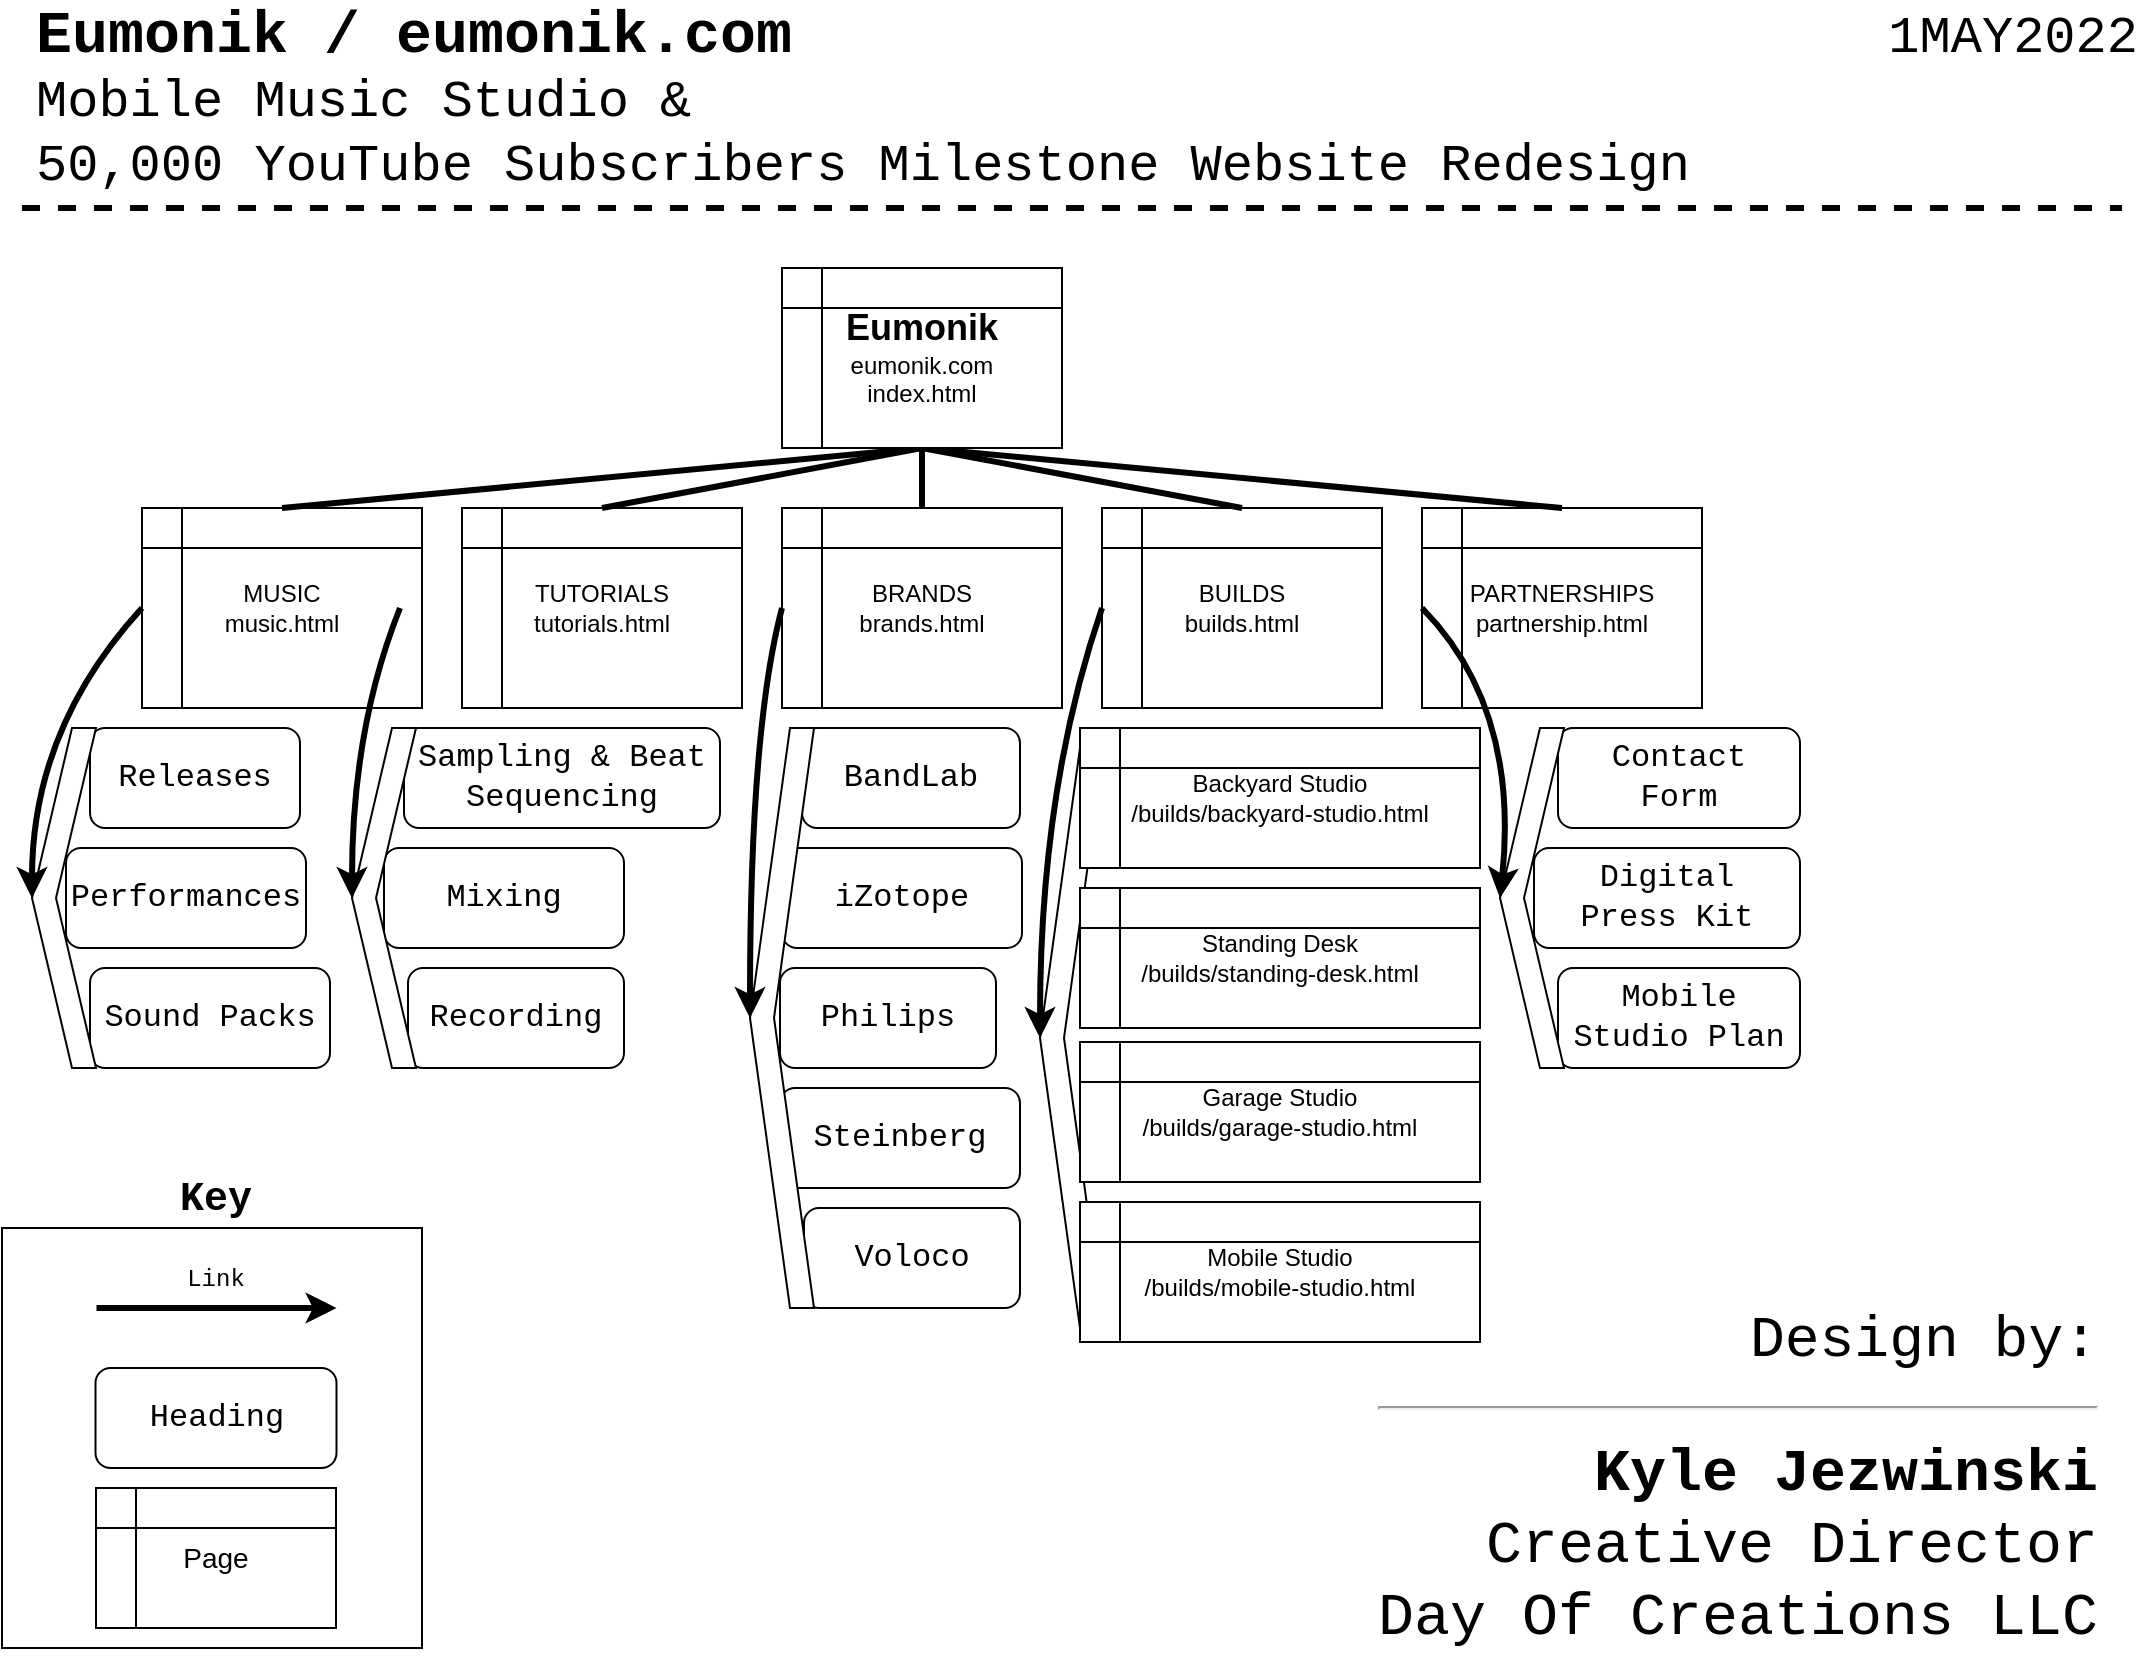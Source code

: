 <mxfile version="17.4.6" type="github">
  <diagram id="xalGUEY1jbddrHLXlYOY" name="Page-1">
    <mxGraphModel dx="1854" dy="1144" grid="1" gridSize="10" guides="1" tooltips="1" connect="1" arrows="1" fold="1" page="1" pageScale="1" pageWidth="1100" pageHeight="850" math="0" shadow="0">
      <root>
        <mxCell id="0" />
        <mxCell id="1" parent="0" />
        <mxCell id="8K8TTzSOVT5qWjFkLYJU-82" value="" style="shape=step;perimeter=stepPerimeter;whiteSpace=wrap;html=1;fixedSize=1;fontFamily=Courier New;fontSize=18;rotation=-180;" vertex="1" parent="1">
          <mxGeometry x="539" y="380" width="32" height="290" as="geometry" />
        </mxCell>
        <mxCell id="8K8TTzSOVT5qWjFkLYJU-2" value="&lt;font face=&quot;Courier New&quot; style=&quot;font-size: 26px&quot;&gt;&lt;b&gt;&lt;span style=&quot;font-size: 30px&quot;&gt;Eumonik /&amp;nbsp;&lt;/span&gt;&lt;span style=&quot;font-size: 30px&quot;&gt;eumonik.com&lt;/span&gt;&lt;br&gt;&lt;/b&gt;&lt;span&gt;Mobile Music Studio &amp;amp;&lt;br&gt;50,000 YouTube Subscribers Milestone&amp;nbsp;&lt;/span&gt;Website Redesign&lt;br&gt;&lt;/font&gt;" style="text;html=1;strokeColor=none;fillColor=none;align=left;verticalAlign=middle;whiteSpace=wrap;rounded=0;" vertex="1" parent="1">
          <mxGeometry x="35" y="10" width="1055" height="90" as="geometry" />
        </mxCell>
        <mxCell id="8K8TTzSOVT5qWjFkLYJU-30" value="MUSIC&lt;br&gt;music.html" style="shape=internalStorage;whiteSpace=wrap;html=1;backgroundOutline=1;" vertex="1" parent="1">
          <mxGeometry x="90" y="260" width="140" height="100" as="geometry" />
        </mxCell>
        <mxCell id="8K8TTzSOVT5qWjFkLYJU-31" value="TUTORIALS&lt;br&gt;tutorials.html" style="shape=internalStorage;whiteSpace=wrap;html=1;backgroundOutline=1;" vertex="1" parent="1">
          <mxGeometry x="250" y="260" width="140" height="100" as="geometry" />
        </mxCell>
        <mxCell id="8K8TTzSOVT5qWjFkLYJU-33" value="BRANDS&lt;br&gt;brands.html" style="shape=internalStorage;whiteSpace=wrap;html=1;backgroundOutline=1;" vertex="1" parent="1">
          <mxGeometry x="410" y="260" width="140" height="100" as="geometry" />
        </mxCell>
        <mxCell id="8K8TTzSOVT5qWjFkLYJU-34" value="BUILDS&lt;br&gt;builds.html" style="shape=internalStorage;whiteSpace=wrap;html=1;backgroundOutline=1;" vertex="1" parent="1">
          <mxGeometry x="570" y="260" width="140" height="100" as="geometry" />
        </mxCell>
        <mxCell id="8K8TTzSOVT5qWjFkLYJU-36" value="" style="endArrow=none;dashed=1;html=1;rounded=0;fontFamily=Courier New;fontSize=16;strokeWidth=3;" edge="1" parent="1">
          <mxGeometry width="50" height="50" relative="1" as="geometry">
            <mxPoint x="30" y="110" as="sourcePoint" />
            <mxPoint x="1080" y="110" as="targetPoint" />
          </mxGeometry>
        </mxCell>
        <mxCell id="8K8TTzSOVT5qWjFkLYJU-37" value="Garage Studio&lt;br&gt;/builds/garage-studio.html" style="shape=internalStorage;whiteSpace=wrap;html=1;backgroundOutline=1;" vertex="1" parent="1">
          <mxGeometry x="559" y="527" width="200" height="70" as="geometry" />
        </mxCell>
        <mxCell id="8K8TTzSOVT5qWjFkLYJU-38" value="Standing Desk&lt;br&gt;/builds/standing-desk.html" style="shape=internalStorage;whiteSpace=wrap;html=1;backgroundOutline=1;" vertex="1" parent="1">
          <mxGeometry x="559" y="450" width="200" height="70" as="geometry" />
        </mxCell>
        <mxCell id="8K8TTzSOVT5qWjFkLYJU-39" value="Mobile Studio&lt;br&gt;/builds/mobile-studio.html" style="shape=internalStorage;whiteSpace=wrap;html=1;backgroundOutline=1;" vertex="1" parent="1">
          <mxGeometry x="559" y="607" width="200" height="70" as="geometry" />
        </mxCell>
        <mxCell id="8K8TTzSOVT5qWjFkLYJU-45" value="" style="endArrow=none;html=1;rounded=0;fontFamily=Courier New;fontSize=16;strokeWidth=3;entryX=0.5;entryY=1;entryDx=0;entryDy=0;exitX=0.5;exitY=0;exitDx=0;exitDy=0;" edge="1" parent="1" source="8K8TTzSOVT5qWjFkLYJU-31">
          <mxGeometry width="50" height="50" relative="1" as="geometry">
            <mxPoint x="430" y="310" as="sourcePoint" />
            <mxPoint x="480" y="230" as="targetPoint" />
          </mxGeometry>
        </mxCell>
        <mxCell id="8K8TTzSOVT5qWjFkLYJU-46" value="" style="endArrow=none;html=1;rounded=0;fontFamily=Courier New;fontSize=16;strokeWidth=3;exitX=0.5;exitY=1;exitDx=0;exitDy=0;entryX=0.5;entryY=0;entryDx=0;entryDy=0;" edge="1" parent="1" target="8K8TTzSOVT5qWjFkLYJU-33">
          <mxGeometry width="50" height="50" relative="1" as="geometry">
            <mxPoint x="480" y="230" as="sourcePoint" />
            <mxPoint x="490" y="270" as="targetPoint" />
          </mxGeometry>
        </mxCell>
        <mxCell id="8K8TTzSOVT5qWjFkLYJU-47" value="" style="endArrow=none;html=1;rounded=0;fontFamily=Courier New;fontSize=16;strokeWidth=3;exitX=0.5;exitY=1;exitDx=0;exitDy=0;entryX=0.5;entryY=0;entryDx=0;entryDy=0;" edge="1" parent="1" target="8K8TTzSOVT5qWjFkLYJU-34">
          <mxGeometry width="50" height="50" relative="1" as="geometry">
            <mxPoint x="480" y="230" as="sourcePoint" />
            <mxPoint x="500" y="280" as="targetPoint" />
          </mxGeometry>
        </mxCell>
        <mxCell id="8K8TTzSOVT5qWjFkLYJU-48" value="" style="endArrow=none;html=1;rounded=0;fontFamily=Courier New;fontSize=16;strokeWidth=3;exitX=0.5;exitY=1;exitDx=0;exitDy=0;entryX=0.5;entryY=0;entryDx=0;entryDy=0;" edge="1" parent="1" target="8K8TTzSOVT5qWjFkLYJU-30">
          <mxGeometry width="50" height="50" relative="1" as="geometry">
            <mxPoint x="480" y="230" as="sourcePoint" />
            <mxPoint x="510" y="290" as="targetPoint" />
          </mxGeometry>
        </mxCell>
        <mxCell id="8K8TTzSOVT5qWjFkLYJU-53" value="&lt;font style=&quot;font-size: 16px&quot;&gt;Performances&lt;br&gt;&lt;/font&gt;" style="rounded=1;whiteSpace=wrap;html=1;fontFamily=Courier New;fontSize=12;" vertex="1" parent="1">
          <mxGeometry x="52" y="430" width="120" height="50" as="geometry" />
        </mxCell>
        <mxCell id="8K8TTzSOVT5qWjFkLYJU-54" value="&lt;font style=&quot;font-size: 16px&quot;&gt;Releases&lt;br&gt;&lt;/font&gt;" style="rounded=1;whiteSpace=wrap;html=1;fontFamily=Courier New;fontSize=12;" vertex="1" parent="1">
          <mxGeometry x="64" y="370" width="105" height="50" as="geometry" />
        </mxCell>
        <mxCell id="8K8TTzSOVT5qWjFkLYJU-55" value="PARTNERSHIPS&lt;br&gt;partnership.html" style="shape=internalStorage;whiteSpace=wrap;html=1;backgroundOutline=1;" vertex="1" parent="1">
          <mxGeometry x="730" y="260" width="140" height="100" as="geometry" />
        </mxCell>
        <mxCell id="8K8TTzSOVT5qWjFkLYJU-56" value="" style="endArrow=none;html=1;rounded=0;fontFamily=Courier New;fontSize=16;strokeWidth=3;exitX=0.5;exitY=0;exitDx=0;exitDy=0;entryX=0.5;entryY=1;entryDx=0;entryDy=0;" edge="1" parent="1" source="8K8TTzSOVT5qWjFkLYJU-55">
          <mxGeometry width="50" height="50" relative="1" as="geometry">
            <mxPoint x="845" y="170" as="sourcePoint" />
            <mxPoint x="480" y="230" as="targetPoint" />
          </mxGeometry>
        </mxCell>
        <mxCell id="8K8TTzSOVT5qWjFkLYJU-62" value="Backyard Studio&lt;br&gt;/builds/backyard-studio.html" style="shape=internalStorage;whiteSpace=wrap;html=1;backgroundOutline=1;" vertex="1" parent="1">
          <mxGeometry x="559" y="370" width="200" height="70" as="geometry" />
        </mxCell>
        <mxCell id="8K8TTzSOVT5qWjFkLYJU-63" value="&lt;font style=&quot;font-size: 16px&quot;&gt;Sound Packs&lt;br&gt;&lt;/font&gt;" style="rounded=1;whiteSpace=wrap;html=1;fontFamily=Courier New;fontSize=12;" vertex="1" parent="1">
          <mxGeometry x="64" y="490" width="120" height="50" as="geometry" />
        </mxCell>
        <mxCell id="8K8TTzSOVT5qWjFkLYJU-64" value="&lt;font style=&quot;font-size: 18px&quot;&gt;&lt;b&gt;Eumonik&lt;/b&gt;&lt;/font&gt;&lt;br&gt;eumonik.com&lt;br&gt;index.html" style="shape=internalStorage;whiteSpace=wrap;html=1;backgroundOutline=1;" vertex="1" parent="1">
          <mxGeometry x="410" y="140" width="140" height="90" as="geometry" />
        </mxCell>
        <mxCell id="8K8TTzSOVT5qWjFkLYJU-65" value="" style="shape=step;perimeter=stepPerimeter;whiteSpace=wrap;html=1;fixedSize=1;fontFamily=Courier New;fontSize=18;rotation=-180;" vertex="1" parent="1">
          <mxGeometry x="35" y="370" width="32" height="170" as="geometry" />
        </mxCell>
        <mxCell id="8K8TTzSOVT5qWjFkLYJU-66" value="" style="curved=1;endArrow=classic;html=1;rounded=0;fontFamily=Courier New;fontSize=18;strokeWidth=3;exitX=0;exitY=0.5;exitDx=0;exitDy=0;entryX=1;entryY=0.5;entryDx=0;entryDy=0;" edge="1" parent="1" source="8K8TTzSOVT5qWjFkLYJU-30" target="8K8TTzSOVT5qWjFkLYJU-65">
          <mxGeometry width="50" height="50" relative="1" as="geometry">
            <mxPoint x="-11" y="260" as="sourcePoint" />
            <mxPoint x="35" y="310" as="targetPoint" />
            <Array as="points">
              <mxPoint x="35" y="370" />
            </Array>
          </mxGeometry>
        </mxCell>
        <mxCell id="8K8TTzSOVT5qWjFkLYJU-69" value="&lt;font style=&quot;font-size: 16px&quot;&gt;Mixing&lt;br&gt;&lt;/font&gt;" style="rounded=1;whiteSpace=wrap;html=1;fontFamily=Courier New;fontSize=12;" vertex="1" parent="1">
          <mxGeometry x="211" y="430" width="120" height="50" as="geometry" />
        </mxCell>
        <mxCell id="8K8TTzSOVT5qWjFkLYJU-70" value="&lt;font style=&quot;font-size: 16px&quot;&gt;Recording&lt;br&gt;&lt;/font&gt;" style="rounded=1;whiteSpace=wrap;html=1;fontFamily=Courier New;fontSize=12;" vertex="1" parent="1">
          <mxGeometry x="223" y="490" width="108" height="50" as="geometry" />
        </mxCell>
        <mxCell id="8K8TTzSOVT5qWjFkLYJU-71" value="&lt;font style=&quot;font-size: 16px&quot;&gt;Sampling &amp;amp; Beat Sequencing&lt;br&gt;&lt;/font&gt;" style="rounded=1;whiteSpace=wrap;html=1;fontFamily=Courier New;fontSize=12;" vertex="1" parent="1">
          <mxGeometry x="221" y="370" width="158" height="50" as="geometry" />
        </mxCell>
        <mxCell id="8K8TTzSOVT5qWjFkLYJU-67" value="" style="shape=step;perimeter=stepPerimeter;whiteSpace=wrap;html=1;fixedSize=1;fontFamily=Courier New;fontSize=18;rotation=-180;" vertex="1" parent="1">
          <mxGeometry x="195" y="370" width="32" height="170" as="geometry" />
        </mxCell>
        <mxCell id="8K8TTzSOVT5qWjFkLYJU-68" value="" style="curved=1;endArrow=classic;html=1;rounded=0;fontFamily=Courier New;fontSize=18;strokeWidth=3;exitX=0;exitY=0.5;exitDx=0;exitDy=0;entryX=1;entryY=0.5;entryDx=0;entryDy=0;" edge="1" parent="1" target="8K8TTzSOVT5qWjFkLYJU-67">
          <mxGeometry width="50" height="50" relative="1" as="geometry">
            <mxPoint x="219.0" y="310" as="sourcePoint" />
            <mxPoint x="195" y="310" as="targetPoint" />
            <Array as="points">
              <mxPoint x="195" y="370" />
            </Array>
          </mxGeometry>
        </mxCell>
        <mxCell id="8K8TTzSOVT5qWjFkLYJU-73" value="&lt;font style=&quot;font-size: 16px&quot;&gt;iZotope&lt;br&gt;&lt;/font&gt;" style="rounded=1;whiteSpace=wrap;html=1;fontFamily=Courier New;fontSize=12;" vertex="1" parent="1">
          <mxGeometry x="410" y="430" width="120" height="50" as="geometry" />
        </mxCell>
        <mxCell id="8K8TTzSOVT5qWjFkLYJU-74" value="&lt;font style=&quot;font-size: 16px&quot;&gt;Philips&lt;br&gt;&lt;/font&gt;" style="rounded=1;whiteSpace=wrap;html=1;fontFamily=Courier New;fontSize=12;" vertex="1" parent="1">
          <mxGeometry x="409" y="490" width="108" height="50" as="geometry" />
        </mxCell>
        <mxCell id="8K8TTzSOVT5qWjFkLYJU-75" value="&lt;font style=&quot;font-size: 16px&quot;&gt;BandLab&lt;br&gt;&lt;/font&gt;" style="rounded=1;whiteSpace=wrap;html=1;fontFamily=Courier New;fontSize=12;" vertex="1" parent="1">
          <mxGeometry x="420" y="370" width="109" height="50" as="geometry" />
        </mxCell>
        <mxCell id="8K8TTzSOVT5qWjFkLYJU-78" value="&lt;font style=&quot;font-size: 16px&quot;&gt;Steinberg&lt;br&gt;&lt;/font&gt;" style="rounded=1;whiteSpace=wrap;html=1;fontFamily=Courier New;fontSize=12;" vertex="1" parent="1">
          <mxGeometry x="409" y="550" width="120" height="50" as="geometry" />
        </mxCell>
        <mxCell id="8K8TTzSOVT5qWjFkLYJU-79" value="&lt;font style=&quot;font-size: 16px&quot;&gt;Voloco&lt;br&gt;&lt;/font&gt;" style="rounded=1;whiteSpace=wrap;html=1;fontFamily=Courier New;fontSize=12;" vertex="1" parent="1">
          <mxGeometry x="421" y="610" width="108" height="50" as="geometry" />
        </mxCell>
        <mxCell id="8K8TTzSOVT5qWjFkLYJU-76" value="" style="shape=step;perimeter=stepPerimeter;whiteSpace=wrap;html=1;fixedSize=1;fontFamily=Courier New;fontSize=18;rotation=-180;" vertex="1" parent="1">
          <mxGeometry x="394" y="370" width="32" height="290" as="geometry" />
        </mxCell>
        <mxCell id="8K8TTzSOVT5qWjFkLYJU-77" value="" style="curved=1;endArrow=classic;html=1;rounded=0;fontFamily=Courier New;fontSize=18;strokeWidth=3;exitX=0;exitY=0.5;exitDx=0;exitDy=0;entryX=1;entryY=0.5;entryDx=0;entryDy=0;" edge="1" parent="1" target="8K8TTzSOVT5qWjFkLYJU-76" source="8K8TTzSOVT5qWjFkLYJU-33">
          <mxGeometry width="50" height="50" relative="1" as="geometry">
            <mxPoint x="418.0" y="310" as="sourcePoint" />
            <mxPoint x="394" y="310" as="targetPoint" />
            <Array as="points">
              <mxPoint x="394" y="370" />
            </Array>
          </mxGeometry>
        </mxCell>
        <mxCell id="8K8TTzSOVT5qWjFkLYJU-81" value="" style="curved=1;endArrow=classic;html=1;rounded=0;fontFamily=Courier New;fontSize=18;strokeWidth=3;exitX=0;exitY=0.5;exitDx=0;exitDy=0;entryX=1;entryY=0.5;entryDx=0;entryDy=0;" edge="1" parent="1" source="8K8TTzSOVT5qWjFkLYJU-34" target="8K8TTzSOVT5qWjFkLYJU-82">
          <mxGeometry width="50" height="50" relative="1" as="geometry">
            <mxPoint x="229.0" y="320" as="sourcePoint" />
            <mxPoint x="559" y="530" as="targetPoint" />
            <Array as="points">
              <mxPoint x="539" y="400" />
            </Array>
          </mxGeometry>
        </mxCell>
        <mxCell id="8K8TTzSOVT5qWjFkLYJU-83" value="&lt;font style=&quot;font-size: 16px&quot;&gt;Contact&lt;br&gt;Form&lt;br&gt;&lt;/font&gt;" style="rounded=1;whiteSpace=wrap;html=1;fontFamily=Courier New;fontSize=12;" vertex="1" parent="1">
          <mxGeometry x="798" y="370" width="121" height="50" as="geometry" />
        </mxCell>
        <mxCell id="8K8TTzSOVT5qWjFkLYJU-86" value="&lt;font style=&quot;font-size: 16px&quot;&gt;Digital&lt;br&gt;Press Kit&lt;br&gt;&lt;/font&gt;" style="rounded=1;whiteSpace=wrap;html=1;fontFamily=Courier New;fontSize=12;" vertex="1" parent="1">
          <mxGeometry x="786" y="430" width="133" height="50" as="geometry" />
        </mxCell>
        <mxCell id="8K8TTzSOVT5qWjFkLYJU-87" value="&lt;font style=&quot;font-size: 16px&quot;&gt;Mobile Studio Plan&lt;br&gt;&lt;/font&gt;" style="rounded=1;whiteSpace=wrap;html=1;fontFamily=Courier New;fontSize=12;" vertex="1" parent="1">
          <mxGeometry x="798" y="490" width="121" height="50" as="geometry" />
        </mxCell>
        <mxCell id="8K8TTzSOVT5qWjFkLYJU-84" value="" style="shape=step;perimeter=stepPerimeter;whiteSpace=wrap;html=1;fixedSize=1;fontFamily=Courier New;fontSize=18;rotation=-180;" vertex="1" parent="1">
          <mxGeometry x="769" y="370" width="32" height="170" as="geometry" />
        </mxCell>
        <mxCell id="8K8TTzSOVT5qWjFkLYJU-85" value="" style="curved=1;endArrow=classic;html=1;rounded=0;fontFamily=Courier New;fontSize=18;strokeWidth=3;exitX=0;exitY=0.5;exitDx=0;exitDy=0;entryX=1;entryY=0.5;entryDx=0;entryDy=0;" edge="1" parent="1" target="8K8TTzSOVT5qWjFkLYJU-84" source="8K8TTzSOVT5qWjFkLYJU-55">
          <mxGeometry width="50" height="50" relative="1" as="geometry">
            <mxPoint x="823.0" y="350" as="sourcePoint" />
            <mxPoint x="799" y="350" as="targetPoint" />
            <Array as="points">
              <mxPoint x="779" y="360" />
            </Array>
          </mxGeometry>
        </mxCell>
        <mxCell id="8K8TTzSOVT5qWjFkLYJU-89" value="" style="whiteSpace=wrap;html=1;aspect=fixed;fontFamily=Courier New;fontSize=18;" vertex="1" parent="1">
          <mxGeometry x="20" y="620" width="210" height="210" as="geometry" />
        </mxCell>
        <mxCell id="8K8TTzSOVT5qWjFkLYJU-90" value="&lt;font style=&quot;font-size: 16px&quot;&gt;Heading&lt;br&gt;&lt;/font&gt;" style="rounded=1;whiteSpace=wrap;html=1;fontFamily=Courier New;fontSize=12;" vertex="1" parent="1">
          <mxGeometry x="66.75" y="690" width="120.5" height="50" as="geometry" />
        </mxCell>
        <mxCell id="8K8TTzSOVT5qWjFkLYJU-91" value="&lt;font style=&quot;font-size: 14px&quot;&gt;Page&lt;/font&gt;" style="shape=internalStorage;whiteSpace=wrap;html=1;backgroundOutline=1;" vertex="1" parent="1">
          <mxGeometry x="67" y="750" width="120" height="70" as="geometry" />
        </mxCell>
        <mxCell id="8K8TTzSOVT5qWjFkLYJU-92" value="" style="endArrow=classic;html=1;rounded=0;fontFamily=Courier New;fontSize=14;strokeWidth=3;" edge="1" parent="1">
          <mxGeometry width="50" height="50" relative="1" as="geometry">
            <mxPoint x="67.25" y="660" as="sourcePoint" />
            <mxPoint x="187.25" y="660" as="targetPoint" />
          </mxGeometry>
        </mxCell>
        <mxCell id="8K8TTzSOVT5qWjFkLYJU-95" value="&lt;font style=&quot;font-size: 12px&quot;&gt;Link&lt;/font&gt;" style="text;html=1;strokeColor=none;fillColor=none;align=center;verticalAlign=middle;whiteSpace=wrap;rounded=0;fontFamily=Courier New;fontSize=14;" vertex="1" parent="1">
          <mxGeometry x="97" y="630" width="60" height="30" as="geometry" />
        </mxCell>
        <mxCell id="8K8TTzSOVT5qWjFkLYJU-96" value="&lt;font style=&quot;font-size: 20px&quot;&gt;&lt;b&gt;Key&lt;/b&gt;&lt;/font&gt;" style="text;html=1;strokeColor=none;fillColor=none;align=center;verticalAlign=middle;whiteSpace=wrap;rounded=0;fontFamily=Courier New;fontSize=14;" vertex="1" parent="1">
          <mxGeometry x="97" y="590" width="60" height="30" as="geometry" />
        </mxCell>
        <mxCell id="8K8TTzSOVT5qWjFkLYJU-97" value="&lt;font style=&quot;font-size: 29px&quot;&gt;Design by:&lt;br&gt;&lt;/font&gt;&lt;hr style=&quot;font-size: 29px&quot;&gt;&lt;b&gt;&lt;div&gt;&lt;b&gt;Kyle Jezwinski&lt;/b&gt;&lt;/div&gt;&lt;/b&gt;Creative Director&lt;br&gt;Day Of Creations LLC" style="text;html=1;strokeColor=none;fillColor=none;align=right;verticalAlign=middle;whiteSpace=wrap;rounded=0;fontFamily=Courier New;fontSize=30;" vertex="1" parent="1">
          <mxGeometry x="620" y="670" width="450" height="150" as="geometry" />
        </mxCell>
        <mxCell id="8K8TTzSOVT5qWjFkLYJU-101" value="1MAY2022" style="text;html=1;strokeColor=none;fillColor=none;align=right;verticalAlign=middle;whiteSpace=wrap;rounded=0;fontFamily=Courier New;fontSize=26;" vertex="1" parent="1">
          <mxGeometry x="910" y="10" width="180" height="30" as="geometry" />
        </mxCell>
      </root>
    </mxGraphModel>
  </diagram>
</mxfile>

